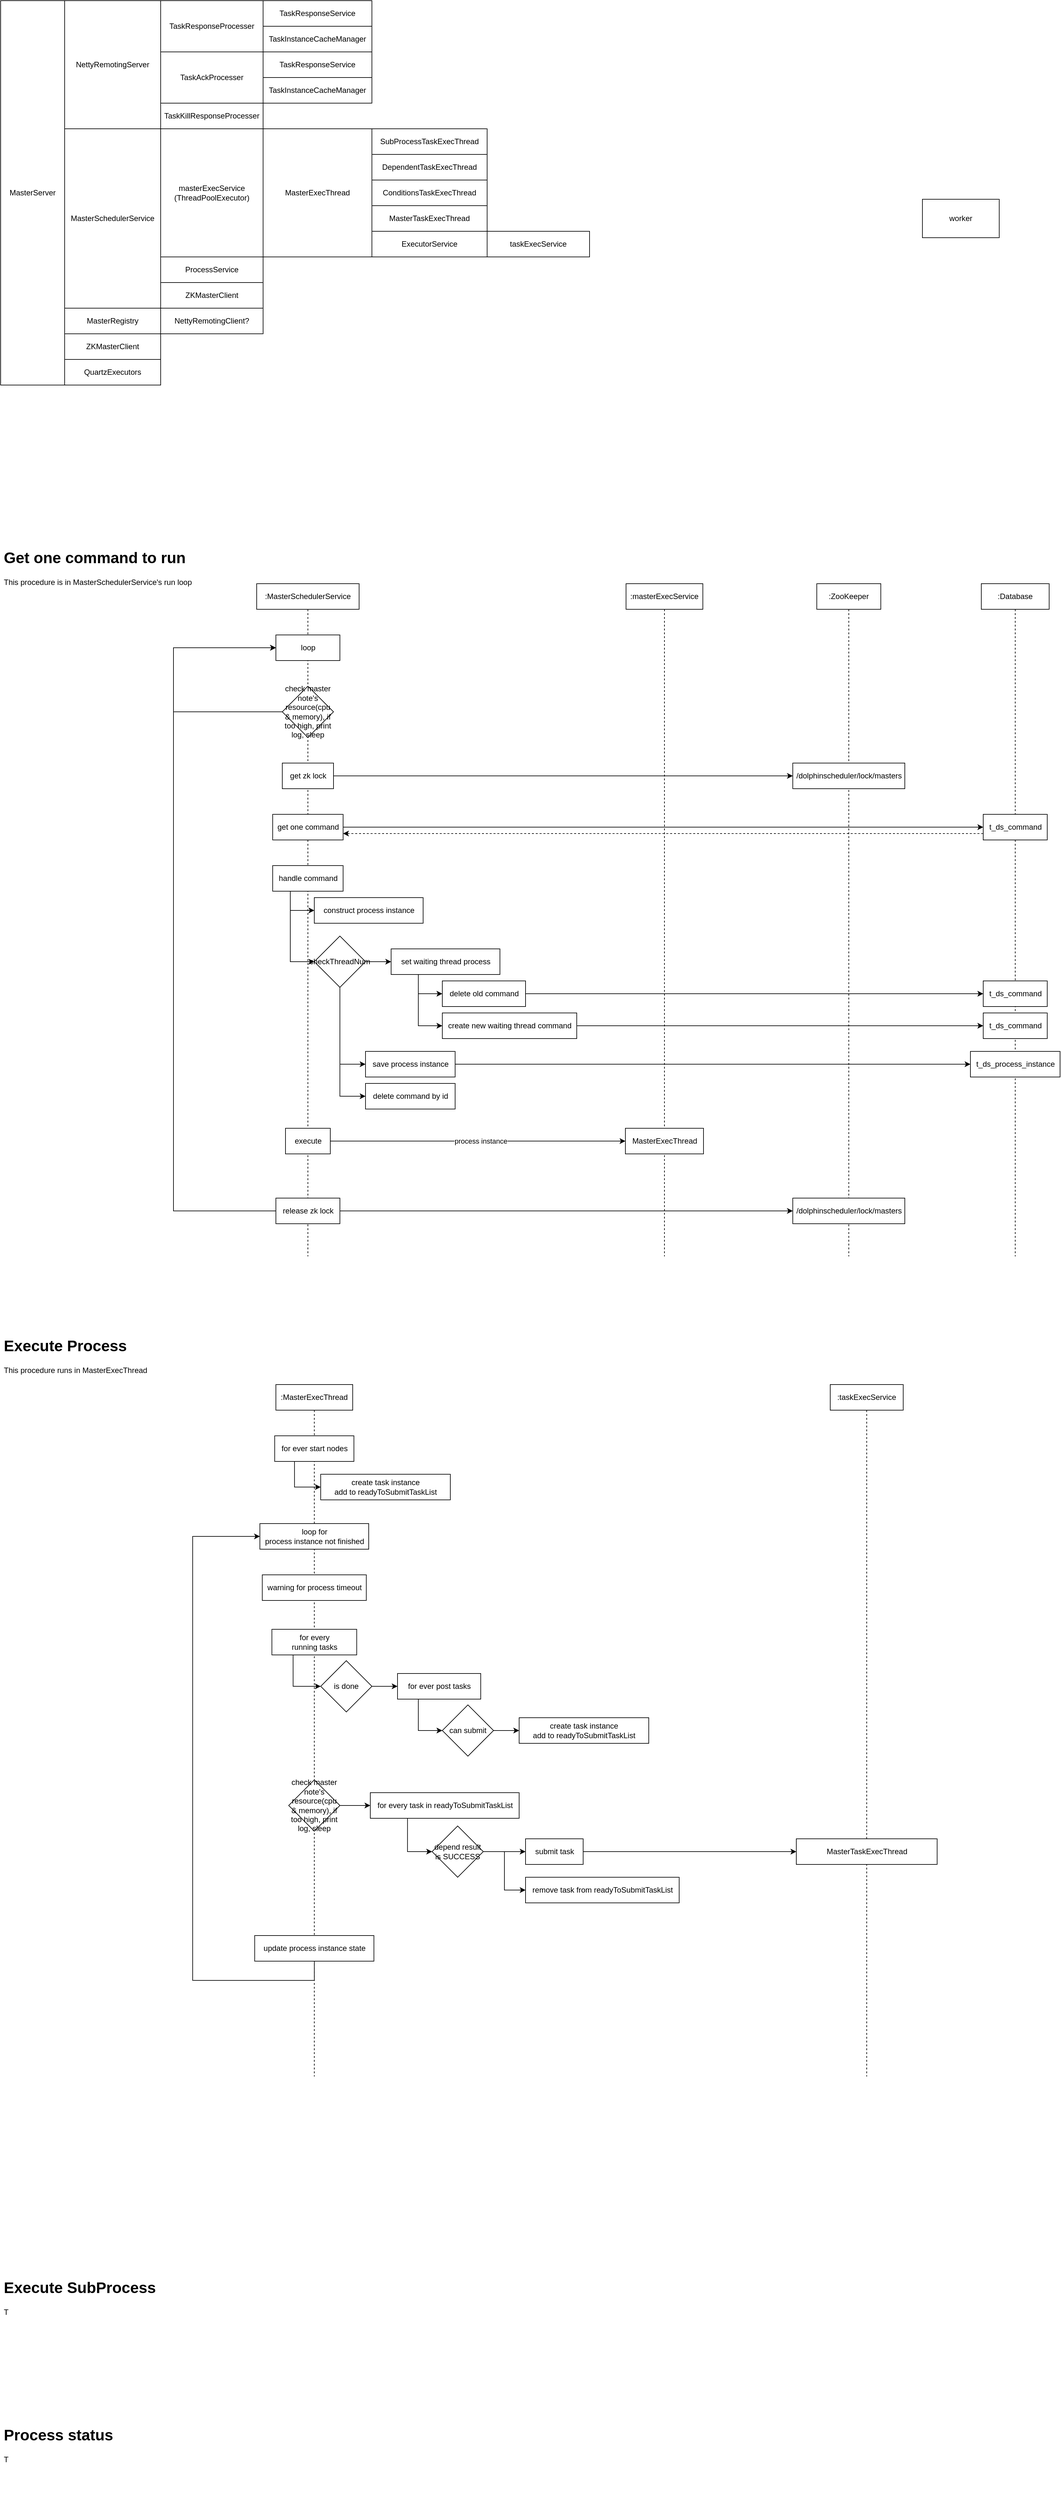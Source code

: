 <mxfile>
    <diagram id="Chz7LX6HWvREofruiTzN" name="Page-1">
        <mxGraphModel dx="1555" dy="1015" grid="1" gridSize="10" guides="1" tooltips="1" connect="1" arrows="1" fold="1" page="0" pageScale="1" pageWidth="827" pageHeight="1169" math="0" shadow="0">
            <root>
                <mxCell id="0"/>
                <mxCell id="1" parent="0"/>
                <mxCell id="3" value="worker" style="rounded=0;whiteSpace=wrap;html=1;" parent="1" vertex="1">
                    <mxGeometry x="1360" y="70" width="120" height="60" as="geometry"/>
                </mxCell>
                <mxCell id="5" value="MasterServer" style="rounded=0;whiteSpace=wrap;html=1;" parent="1" vertex="1">
                    <mxGeometry x="-80" y="-240" width="100" height="600" as="geometry"/>
                </mxCell>
                <mxCell id="6" value="NettyRemotingServer" style="rounded=0;whiteSpace=wrap;html=1;" parent="1" vertex="1">
                    <mxGeometry x="20" y="-240" width="150" height="200" as="geometry"/>
                </mxCell>
                <mxCell id="7" value="TaskResponseProcesser" style="rounded=0;whiteSpace=wrap;html=1;" parent="1" vertex="1">
                    <mxGeometry x="170" y="-240" width="160" height="80" as="geometry"/>
                </mxCell>
                <mxCell id="8" value="TaskAckProcesser" style="rounded=0;whiteSpace=wrap;html=1;" parent="1" vertex="1">
                    <mxGeometry x="170" y="-160" width="160" height="80" as="geometry"/>
                </mxCell>
                <mxCell id="9" value="TaskKillResponseProcesser" style="rounded=0;whiteSpace=wrap;html=1;" parent="1" vertex="1">
                    <mxGeometry x="170" y="-80" width="160" height="40" as="geometry"/>
                </mxCell>
                <mxCell id="10" value="MasterSchedulerService" style="rounded=0;whiteSpace=wrap;html=1;" parent="1" vertex="1">
                    <mxGeometry x="20" y="-40" width="150" height="280" as="geometry"/>
                </mxCell>
                <mxCell id="11" value="QuartzExecutors" style="rounded=0;whiteSpace=wrap;html=1;" parent="1" vertex="1">
                    <mxGeometry x="20" y="320" width="150" height="40" as="geometry"/>
                </mxCell>
                <mxCell id="12" value="MasterRegistry" style="rounded=0;whiteSpace=wrap;html=1;" parent="1" vertex="1">
                    <mxGeometry x="20" y="240" width="150" height="40" as="geometry"/>
                </mxCell>
                <mxCell id="13" value="ZKMasterClient" style="rounded=0;whiteSpace=wrap;html=1;" parent="1" vertex="1">
                    <mxGeometry x="20" y="280" width="150" height="40" as="geometry"/>
                </mxCell>
                <mxCell id="15" value="ProcessService" style="rounded=0;whiteSpace=wrap;html=1;" parent="1" vertex="1">
                    <mxGeometry x="170" y="160" width="160" height="40" as="geometry"/>
                </mxCell>
                <mxCell id="16" value="ZKMasterClient" style="rounded=0;whiteSpace=wrap;html=1;" parent="1" vertex="1">
                    <mxGeometry x="170" y="200" width="160" height="40" as="geometry"/>
                </mxCell>
                <mxCell id="17" value="NettyRemotingClient?" style="rounded=0;whiteSpace=wrap;html=1;" parent="1" vertex="1">
                    <mxGeometry x="170" y="240" width="160" height="40" as="geometry"/>
                </mxCell>
                <mxCell id="18" value="masterExecService&lt;br&gt;(ThreadPoolExecutor)" style="rounded=0;whiteSpace=wrap;html=1;" parent="1" vertex="1">
                    <mxGeometry x="170" y="-40" width="160" height="200" as="geometry"/>
                </mxCell>
                <mxCell id="19" value="MasterExecThread" style="rounded=0;whiteSpace=wrap;html=1;" parent="1" vertex="1">
                    <mxGeometry x="330" y="-40" width="170" height="200" as="geometry"/>
                </mxCell>
                <mxCell id="20" value="SubProcessTaskExecThread" style="rounded=0;whiteSpace=wrap;html=1;" parent="1" vertex="1">
                    <mxGeometry x="500" y="-40" width="180" height="40" as="geometry"/>
                </mxCell>
                <mxCell id="21" value="DependentTaskExecThread" style="rounded=0;whiteSpace=wrap;html=1;" parent="1" vertex="1">
                    <mxGeometry x="500" width="180" height="40" as="geometry"/>
                </mxCell>
                <mxCell id="22" value="ConditionsTaskExecThread" style="rounded=0;whiteSpace=wrap;html=1;" parent="1" vertex="1">
                    <mxGeometry x="500" y="40" width="180" height="40" as="geometry"/>
                </mxCell>
                <mxCell id="23" value="MasterTaskExecThread" style="rounded=0;whiteSpace=wrap;html=1;" parent="1" vertex="1">
                    <mxGeometry x="500" y="80" width="180" height="40" as="geometry"/>
                </mxCell>
                <mxCell id="24" value="TaskInstanceCacheManager" style="rounded=0;whiteSpace=wrap;html=1;" parent="1" vertex="1">
                    <mxGeometry x="330" y="-200" width="170" height="40" as="geometry"/>
                </mxCell>
                <mxCell id="25" value="TaskResponseService" style="rounded=0;whiteSpace=wrap;html=1;" parent="1" vertex="1">
                    <mxGeometry x="330" y="-240" width="170" height="40" as="geometry"/>
                </mxCell>
                <mxCell id="26" value="TaskInstanceCacheManager" style="rounded=0;whiteSpace=wrap;html=1;" parent="1" vertex="1">
                    <mxGeometry x="330" y="-120" width="170" height="40" as="geometry"/>
                </mxCell>
                <mxCell id="27" value="TaskResponseService" style="rounded=0;whiteSpace=wrap;html=1;" parent="1" vertex="1">
                    <mxGeometry x="330" y="-160" width="170" height="40" as="geometry"/>
                </mxCell>
                <mxCell id="28" value="&lt;h1&gt;Get one command to run&lt;/h1&gt;&lt;p&gt;This procedure is in MasterSchedulerService's run loop&amp;nbsp;&lt;/p&gt;" style="text;html=1;strokeColor=none;fillColor=none;spacing=5;spacingTop=-20;whiteSpace=wrap;overflow=hidden;rounded=0;" parent="1" vertex="1">
                    <mxGeometry x="-80" y="610" width="360" height="120" as="geometry"/>
                </mxCell>
                <mxCell id="29" value=":MasterSchedulerService" style="shape=umlLifeline;perimeter=lifelinePerimeter;whiteSpace=wrap;html=1;container=1;collapsible=0;recursiveResize=0;outlineConnect=0;" parent="1" vertex="1">
                    <mxGeometry x="320" y="670" width="160" height="1050" as="geometry"/>
                </mxCell>
                <mxCell id="35" value="check master note's resource(cpu &amp;amp; memory), if too high, print log, sleep" style="rhombus;whiteSpace=wrap;html=1;" parent="29" vertex="1">
                    <mxGeometry x="40" y="160" width="80" height="80" as="geometry"/>
                </mxCell>
                <mxCell id="38" value="get one command" style="html=1;" parent="29" vertex="1">
                    <mxGeometry x="25" y="360" width="110" height="40" as="geometry"/>
                </mxCell>
                <mxCell id="41" value="release zk lock" style="html=1;" parent="29" vertex="1">
                    <mxGeometry x="30" y="959" width="100" height="40" as="geometry"/>
                </mxCell>
                <mxCell id="53" value="checkThreadNum" style="rhombus;whiteSpace=wrap;html=1;" parent="29" vertex="1">
                    <mxGeometry x="90" y="550" width="80" height="80" as="geometry"/>
                </mxCell>
                <mxCell id="31" value="loop" style="html=1;" parent="1" vertex="1">
                    <mxGeometry x="350" y="750" width="100" height="40" as="geometry"/>
                </mxCell>
                <mxCell id="46" style="edgeStyle=orthogonalEdgeStyle;rounded=0;orthogonalLoop=1;jettySize=auto;html=1;" parent="1" source="33" target="43" edge="1">
                    <mxGeometry relative="1" as="geometry"/>
                </mxCell>
                <mxCell id="33" value="get zk lock" style="html=1;" parent="1" vertex="1">
                    <mxGeometry x="360" y="950" width="80" height="40" as="geometry"/>
                </mxCell>
                <mxCell id="36" style="edgeStyle=orthogonalEdgeStyle;rounded=0;orthogonalLoop=1;jettySize=auto;html=1;entryX=0;entryY=0.5;entryDx=0;entryDy=0;" parent="1" source="35" target="31" edge="1">
                    <mxGeometry relative="1" as="geometry">
                        <Array as="points">
                            <mxPoint x="190" y="870"/>
                            <mxPoint x="190" y="770"/>
                        </Array>
                    </mxGeometry>
                </mxCell>
                <mxCell id="37" value=":Database" style="shape=umlLifeline;perimeter=lifelinePerimeter;whiteSpace=wrap;html=1;container=1;collapsible=0;recursiveResize=0;outlineConnect=0;" parent="1" vertex="1">
                    <mxGeometry x="1452" y="670" width="106" height="1050" as="geometry"/>
                </mxCell>
                <mxCell id="62" value="t_ds_command" style="html=1;" parent="37" vertex="1">
                    <mxGeometry x="3" y="620" width="100" height="40" as="geometry"/>
                </mxCell>
                <mxCell id="66" value="t_ds_process_instance" style="html=1;" parent="37" vertex="1">
                    <mxGeometry x="-17" y="730" width="140" height="40" as="geometry"/>
                </mxCell>
                <mxCell id="49" style="edgeStyle=orthogonalEdgeStyle;rounded=0;orthogonalLoop=1;jettySize=auto;html=1;exitX=0;exitY=0.75;exitDx=0;exitDy=0;entryX=1;entryY=0.75;entryDx=0;entryDy=0;dashed=1" parent="1" source="39" target="38" edge="1">
                    <mxGeometry relative="1" as="geometry"/>
                </mxCell>
                <mxCell id="39" value="t_ds_command" style="html=1;" parent="1" vertex="1">
                    <mxGeometry x="1455" y="1030" width="100" height="40" as="geometry"/>
                </mxCell>
                <mxCell id="40" value="" style="edgeStyle=orthogonalEdgeStyle;rounded=0;orthogonalLoop=1;jettySize=auto;html=1;" parent="1" source="38" target="39" edge="1">
                    <mxGeometry x="0.054" relative="1" as="geometry">
                        <mxPoint as="offset"/>
                    </mxGeometry>
                </mxCell>
                <mxCell id="42" value=":ZooKeeper" style="shape=umlLifeline;perimeter=lifelinePerimeter;whiteSpace=wrap;html=1;container=1;collapsible=0;recursiveResize=0;outlineConnect=0;" parent="1" vertex="1">
                    <mxGeometry x="1195" y="670" width="100" height="1050" as="geometry"/>
                </mxCell>
                <mxCell id="43" value="/dolphinscheduler/lock/masters" style="html=1;" parent="1" vertex="1">
                    <mxGeometry x="1157.5" y="950" width="175" height="40" as="geometry"/>
                </mxCell>
                <mxCell id="44" value="/dolphinscheduler/lock/masters" style="html=1;" parent="1" vertex="1">
                    <mxGeometry x="1157.5" y="1629" width="175" height="40" as="geometry"/>
                </mxCell>
                <mxCell id="45" style="edgeStyle=orthogonalEdgeStyle;rounded=0;orthogonalLoop=1;jettySize=auto;html=1;" parent="1" source="41" target="44" edge="1">
                    <mxGeometry relative="1" as="geometry"/>
                </mxCell>
                <mxCell id="47" style="edgeStyle=orthogonalEdgeStyle;rounded=0;orthogonalLoop=1;jettySize=auto;html=1;entryX=0;entryY=0.5;entryDx=0;entryDy=0;" parent="1" source="41" target="31" edge="1">
                    <mxGeometry relative="1" as="geometry">
                        <Array as="points">
                            <mxPoint x="190" y="1649"/>
                            <mxPoint x="190" y="770"/>
                        </Array>
                    </mxGeometry>
                </mxCell>
                <mxCell id="48" value=":masterExecService" style="shape=umlLifeline;perimeter=lifelinePerimeter;whiteSpace=wrap;html=1;container=1;collapsible=0;recursiveResize=0;outlineConnect=0;" parent="1" vertex="1">
                    <mxGeometry x="897" y="670" width="120" height="1050" as="geometry"/>
                </mxCell>
                <mxCell id="76" style="edgeStyle=orthogonalEdgeStyle;rounded=0;orthogonalLoop=1;jettySize=auto;html=1;exitX=0.25;exitY=1;exitDx=0;exitDy=0;entryX=0;entryY=0.5;entryDx=0;entryDy=0;" parent="1" source="50" target="51" edge="1">
                    <mxGeometry relative="1" as="geometry"/>
                </mxCell>
                <mxCell id="77" style="edgeStyle=orthogonalEdgeStyle;rounded=0;orthogonalLoop=1;jettySize=auto;html=1;exitX=0.25;exitY=1;exitDx=0;exitDy=0;entryX=0;entryY=0.5;entryDx=0;entryDy=0;" parent="1" source="50" target="53" edge="1">
                    <mxGeometry relative="1" as="geometry"/>
                </mxCell>
                <mxCell id="50" value="handle command" style="html=1;" parent="1" vertex="1">
                    <mxGeometry x="345" y="1110" width="110" height="40" as="geometry"/>
                </mxCell>
                <mxCell id="51" value="construct process instance" style="html=1;" parent="1" vertex="1">
                    <mxGeometry x="410" y="1160" width="170" height="40" as="geometry"/>
                </mxCell>
                <mxCell id="59" style="edgeStyle=orthogonalEdgeStyle;rounded=0;orthogonalLoop=1;jettySize=auto;html=1;exitX=0.25;exitY=1;exitDx=0;exitDy=0;entryX=0;entryY=0.5;entryDx=0;entryDy=0;" parent="1" source="56" target="58" edge="1">
                    <mxGeometry relative="1" as="geometry"/>
                </mxCell>
                <mxCell id="61" style="edgeStyle=orthogonalEdgeStyle;rounded=0;orthogonalLoop=1;jettySize=auto;html=1;exitX=0.25;exitY=1;exitDx=0;exitDy=0;entryX=0;entryY=0.5;entryDx=0;entryDy=0;" parent="1" source="56" target="60" edge="1">
                    <mxGeometry relative="1" as="geometry"/>
                </mxCell>
                <mxCell id="56" value="set waiting thread process" style="html=1;" parent="1" vertex="1">
                    <mxGeometry x="530" y="1240" width="170" height="40" as="geometry"/>
                </mxCell>
                <mxCell id="57" style="edgeStyle=orthogonalEdgeStyle;rounded=0;orthogonalLoop=1;jettySize=auto;html=1;" parent="1" source="53" target="56" edge="1">
                    <mxGeometry relative="1" as="geometry"/>
                </mxCell>
                <mxCell id="63" style="edgeStyle=orthogonalEdgeStyle;rounded=0;orthogonalLoop=1;jettySize=auto;html=1;entryX=0;entryY=0.5;entryDx=0;entryDy=0;" parent="1" source="58" target="62" edge="1">
                    <mxGeometry relative="1" as="geometry"/>
                </mxCell>
                <mxCell id="58" value="delete old command" style="html=1;" parent="1" vertex="1">
                    <mxGeometry x="610" y="1290" width="130" height="40" as="geometry"/>
                </mxCell>
                <mxCell id="65" style="edgeStyle=orthogonalEdgeStyle;rounded=0;orthogonalLoop=1;jettySize=auto;html=1;" parent="1" source="60" target="64" edge="1">
                    <mxGeometry relative="1" as="geometry"/>
                </mxCell>
                <mxCell id="60" value="create new waiting thread command" style="html=1;" parent="1" vertex="1">
                    <mxGeometry x="610" y="1340" width="210" height="40" as="geometry"/>
                </mxCell>
                <mxCell id="64" value="t_ds_command" style="html=1;" parent="1" vertex="1">
                    <mxGeometry x="1455" y="1340" width="100" height="40" as="geometry"/>
                </mxCell>
                <mxCell id="68" style="edgeStyle=orthogonalEdgeStyle;rounded=0;orthogonalLoop=1;jettySize=auto;html=1;entryX=0;entryY=0.5;entryDx=0;entryDy=0;" parent="1" source="67" target="66" edge="1">
                    <mxGeometry relative="1" as="geometry"/>
                </mxCell>
                <mxCell id="67" value="save process instance" style="html=1;" parent="1" vertex="1">
                    <mxGeometry x="490" y="1400" width="140" height="40" as="geometry"/>
                </mxCell>
                <mxCell id="69" style="edgeStyle=orthogonalEdgeStyle;rounded=0;orthogonalLoop=1;jettySize=auto;html=1;exitX=0.5;exitY=1;exitDx=0;exitDy=0;entryX=0;entryY=0.5;entryDx=0;entryDy=0;" parent="1" source="53" target="67" edge="1">
                    <mxGeometry relative="1" as="geometry"/>
                </mxCell>
                <mxCell id="70" value="delete command by id" style="html=1;" parent="1" vertex="1">
                    <mxGeometry x="490" y="1450" width="140" height="40" as="geometry"/>
                </mxCell>
                <mxCell id="71" style="edgeStyle=orthogonalEdgeStyle;rounded=0;orthogonalLoop=1;jettySize=auto;html=1;entryX=0;entryY=0.5;entryDx=0;entryDy=0;" parent="1" source="53" target="70" edge="1">
                    <mxGeometry relative="1" as="geometry"/>
                </mxCell>
                <mxCell id="74" style="edgeStyle=orthogonalEdgeStyle;rounded=0;orthogonalLoop=1;jettySize=auto;html=1;" parent="1" source="72" target="73" edge="1">
                    <mxGeometry relative="1" as="geometry"/>
                </mxCell>
                <mxCell id="78" value="process instance" style="edgeLabel;html=1;align=center;verticalAlign=middle;resizable=0;points=[];" parent="74" vertex="1" connectable="0">
                    <mxGeometry x="-0.153" y="5" relative="1" as="geometry">
                        <mxPoint x="40" y="5" as="offset"/>
                    </mxGeometry>
                </mxCell>
                <mxCell id="72" value="execute" style="html=1;" parent="1" vertex="1">
                    <mxGeometry x="365" y="1520" width="70" height="40" as="geometry"/>
                </mxCell>
                <mxCell id="73" value="MasterExecThread" style="html=1;" parent="1" vertex="1">
                    <mxGeometry x="896" y="1520" width="122" height="40" as="geometry"/>
                </mxCell>
                <mxCell id="79" value="&lt;h1&gt;Execute Process&lt;/h1&gt;&lt;p&gt;This procedure runs in MasterExecThread&amp;nbsp;&lt;/p&gt;" style="text;html=1;strokeColor=none;fillColor=none;spacing=5;spacingTop=-20;whiteSpace=wrap;overflow=hidden;rounded=0;" parent="1" vertex="1">
                    <mxGeometry x="-80" y="1840" width="360" height="120" as="geometry"/>
                </mxCell>
                <mxCell id="80" value=":MasterExecThread" style="shape=umlLifeline;perimeter=lifelinePerimeter;whiteSpace=wrap;html=1;container=1;collapsible=0;recursiveResize=0;outlineConnect=0;" parent="1" vertex="1">
                    <mxGeometry x="350" y="1920" width="120" height="1080" as="geometry"/>
                </mxCell>
                <mxCell id="81" value="loop for&lt;br&gt;process instance not finished" style="html=1;" parent="1" vertex="1">
                    <mxGeometry x="325" y="2137" width="170" height="40" as="geometry"/>
                </mxCell>
                <mxCell id="91" style="edgeStyle=orthogonalEdgeStyle;rounded=0;orthogonalLoop=1;jettySize=auto;html=1;exitX=0.25;exitY=1;exitDx=0;exitDy=0;entryX=0;entryY=0.5;entryDx=0;entryDy=0;" edge="1" parent="1" source="82" target="90">
                    <mxGeometry relative="1" as="geometry"/>
                </mxCell>
                <mxCell id="82" value="for every&lt;br&gt;running tasks" style="html=1;" parent="1" vertex="1">
                    <mxGeometry x="343.75" y="2302" width="132.5" height="40" as="geometry"/>
                </mxCell>
                <mxCell id="83" value="create task instance&lt;br&gt;add to readyToSubmitTaskList" style="html=1;" parent="1" vertex="1">
                    <mxGeometry x="420" y="2060" width="202.5" height="40" as="geometry"/>
                </mxCell>
                <mxCell id="84" value="warning for process timeout" style="html=1;" parent="1" vertex="1">
                    <mxGeometry x="328.75" y="2217" width="162.5" height="40" as="geometry"/>
                </mxCell>
                <mxCell id="93" style="edgeStyle=orthogonalEdgeStyle;rounded=0;orthogonalLoop=1;jettySize=auto;html=1;entryX=0;entryY=0.5;entryDx=0;entryDy=0;" edge="1" parent="1" source="90" target="92">
                    <mxGeometry relative="1" as="geometry"/>
                </mxCell>
                <mxCell id="90" value="is done" style="rhombus;whiteSpace=wrap;html=1;" vertex="1" parent="1">
                    <mxGeometry x="420" y="2351" width="80" height="80" as="geometry"/>
                </mxCell>
                <mxCell id="97" style="edgeStyle=orthogonalEdgeStyle;rounded=0;orthogonalLoop=1;jettySize=auto;html=1;exitX=0.25;exitY=1;exitDx=0;exitDy=0;entryX=0;entryY=0.5;entryDx=0;entryDy=0;" edge="1" parent="1" source="92" target="96">
                    <mxGeometry relative="1" as="geometry"/>
                </mxCell>
                <mxCell id="92" value="for ever post tasks" style="html=1;" vertex="1" parent="1">
                    <mxGeometry x="540" y="2371" width="130" height="40" as="geometry"/>
                </mxCell>
                <mxCell id="95" style="edgeStyle=orthogonalEdgeStyle;rounded=0;orthogonalLoop=1;jettySize=auto;html=1;exitX=0.25;exitY=1;exitDx=0;exitDy=0;entryX=0;entryY=0.5;entryDx=0;entryDy=0;" edge="1" parent="1" source="94" target="83">
                    <mxGeometry relative="1" as="geometry"/>
                </mxCell>
                <mxCell id="94" value="for ever start nodes" style="html=1;" vertex="1" parent="1">
                    <mxGeometry x="348.13" y="2000" width="123.75" height="40" as="geometry"/>
                </mxCell>
                <mxCell id="99" style="edgeStyle=orthogonalEdgeStyle;rounded=0;orthogonalLoop=1;jettySize=auto;html=1;entryX=0;entryY=0.5;entryDx=0;entryDy=0;" edge="1" parent="1" source="96" target="98">
                    <mxGeometry relative="1" as="geometry"/>
                </mxCell>
                <mxCell id="96" value="can submit" style="rhombus;whiteSpace=wrap;html=1;" vertex="1" parent="1">
                    <mxGeometry x="610" y="2420" width="80" height="80" as="geometry"/>
                </mxCell>
                <mxCell id="98" value="create task instance&lt;br&gt;add to readyToSubmitTaskList" style="html=1;" vertex="1" parent="1">
                    <mxGeometry x="730" y="2440" width="202.5" height="40" as="geometry"/>
                </mxCell>
                <mxCell id="102" style="edgeStyle=orthogonalEdgeStyle;rounded=0;orthogonalLoop=1;jettySize=auto;html=1;entryX=0;entryY=0.5;entryDx=0;entryDy=0;" edge="1" parent="1" source="100" target="101">
                    <mxGeometry relative="1" as="geometry"/>
                </mxCell>
                <mxCell id="100" value="check master note's resource(cpu &amp;amp; memory), if too high, print log, sleep" style="rhombus;whiteSpace=wrap;html=1;" vertex="1" parent="1">
                    <mxGeometry x="370" y="2537" width="80" height="80" as="geometry"/>
                </mxCell>
                <mxCell id="105" style="edgeStyle=orthogonalEdgeStyle;rounded=0;orthogonalLoop=1;jettySize=auto;html=1;exitX=0.25;exitY=1;exitDx=0;exitDy=0;entryX=0;entryY=0.5;entryDx=0;entryDy=0;" edge="1" parent="1" source="101" target="104">
                    <mxGeometry relative="1" as="geometry"/>
                </mxCell>
                <mxCell id="101" value="for every task in readyToSubmitTaskList" style="html=1;" vertex="1" parent="1">
                    <mxGeometry x="497.5" y="2557" width="232.5" height="40" as="geometry"/>
                </mxCell>
                <mxCell id="107" style="edgeStyle=orthogonalEdgeStyle;rounded=0;orthogonalLoop=1;jettySize=auto;html=1;entryX=0;entryY=0.5;entryDx=0;entryDy=0;" edge="1" parent="1" source="104" target="106">
                    <mxGeometry relative="1" as="geometry"/>
                </mxCell>
                <mxCell id="109" style="edgeStyle=orthogonalEdgeStyle;rounded=0;orthogonalLoop=1;jettySize=auto;html=1;exitX=1;exitY=0.5;exitDx=0;exitDy=0;entryX=0;entryY=0.5;entryDx=0;entryDy=0;" edge="1" parent="1" source="104" target="108">
                    <mxGeometry relative="1" as="geometry"/>
                </mxCell>
                <mxCell id="104" value="depend result is SUCCESS" style="rhombus;whiteSpace=wrap;html=1;" vertex="1" parent="1">
                    <mxGeometry x="594" y="2609" width="80" height="80" as="geometry"/>
                </mxCell>
                <mxCell id="116" style="edgeStyle=orthogonalEdgeStyle;rounded=0;orthogonalLoop=1;jettySize=auto;html=1;" edge="1" parent="1" source="106" target="115">
                    <mxGeometry relative="1" as="geometry"/>
                </mxCell>
                <mxCell id="106" value="submit task" style="html=1;" vertex="1" parent="1">
                    <mxGeometry x="740" y="2629" width="90" height="40" as="geometry"/>
                </mxCell>
                <mxCell id="108" value="remove task from readyToSubmitTaskList" style="html=1;" vertex="1" parent="1">
                    <mxGeometry x="740" y="2689" width="240" height="40" as="geometry"/>
                </mxCell>
                <mxCell id="110" value=":taskExecService" style="shape=umlLifeline;perimeter=lifelinePerimeter;whiteSpace=wrap;html=1;container=1;collapsible=0;recursiveResize=0;outlineConnect=0;" vertex="1" parent="1">
                    <mxGeometry x="1216" y="1920" width="114" height="1080" as="geometry"/>
                </mxCell>
                <mxCell id="111" value="&lt;h1&gt;Execute SubProcess&lt;/h1&gt;&lt;p&gt;T&lt;/p&gt;" style="text;html=1;strokeColor=none;fillColor=none;spacing=5;spacingTop=-20;whiteSpace=wrap;overflow=hidden;rounded=0;" vertex="1" parent="1">
                    <mxGeometry x="-80" y="3310" width="360" height="120" as="geometry"/>
                </mxCell>
                <mxCell id="112" value="&lt;h1&gt;Process status&lt;/h1&gt;&lt;p&gt;T&lt;/p&gt;" style="text;html=1;strokeColor=none;fillColor=none;spacing=5;spacingTop=-20;whiteSpace=wrap;overflow=hidden;rounded=0;" vertex="1" parent="1">
                    <mxGeometry x="-80" y="3540" width="360" height="120" as="geometry"/>
                </mxCell>
                <mxCell id="113" value="ExecutorService" style="rounded=0;whiteSpace=wrap;html=1;" vertex="1" parent="1">
                    <mxGeometry x="500" y="120" width="180" height="40" as="geometry"/>
                </mxCell>
                <mxCell id="114" value="taskExecService" style="rounded=0;whiteSpace=wrap;html=1;" vertex="1" parent="1">
                    <mxGeometry x="680" y="120" width="160" height="40" as="geometry"/>
                </mxCell>
                <mxCell id="115" value="MasterTaskExecThread" style="html=1;" vertex="1" parent="1">
                    <mxGeometry x="1163" y="2629" width="220" height="40" as="geometry"/>
                </mxCell>
                <mxCell id="118" style="edgeStyle=orthogonalEdgeStyle;rounded=0;orthogonalLoop=1;jettySize=auto;html=1;entryX=0;entryY=0.5;entryDx=0;entryDy=0;" edge="1" parent="1" source="117" target="81">
                    <mxGeometry relative="1" as="geometry">
                        <Array as="points">
                            <mxPoint x="410" y="2850"/>
                            <mxPoint x="220" y="2850"/>
                            <mxPoint x="220" y="2157"/>
                        </Array>
                    </mxGeometry>
                </mxCell>
                <mxCell id="117" value="update process instance state" style="html=1;" vertex="1" parent="1">
                    <mxGeometry x="316.88" y="2780" width="186.25" height="40" as="geometry"/>
                </mxCell>
            </root>
        </mxGraphModel>
    </diagram>
</mxfile>